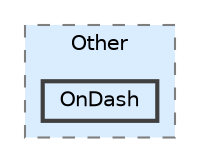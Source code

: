 digraph "Q:/IdleWave/Projet/Assets/Scripts/RogueGenesia/Survival/SoulLevel/Other/OnDash"
{
 // LATEX_PDF_SIZE
  bgcolor="transparent";
  edge [fontname=Helvetica,fontsize=10,labelfontname=Helvetica,labelfontsize=10];
  node [fontname=Helvetica,fontsize=10,shape=box,height=0.2,width=0.4];
  compound=true
  subgraph clusterdir_c5cf11cdeab510af18add0ae2fc1e729 {
    graph [ bgcolor="#daedff", pencolor="grey50", label="Other", fontname=Helvetica,fontsize=10 style="filled,dashed", URL="dir_c5cf11cdeab510af18add0ae2fc1e729.html",tooltip=""]
  dir_c8ebf107599aa5bfa112fc74202114c4 [label="OnDash", fillcolor="#daedff", color="grey25", style="filled,bold", URL="dir_c8ebf107599aa5bfa112fc74202114c4.html",tooltip=""];
  }
}
